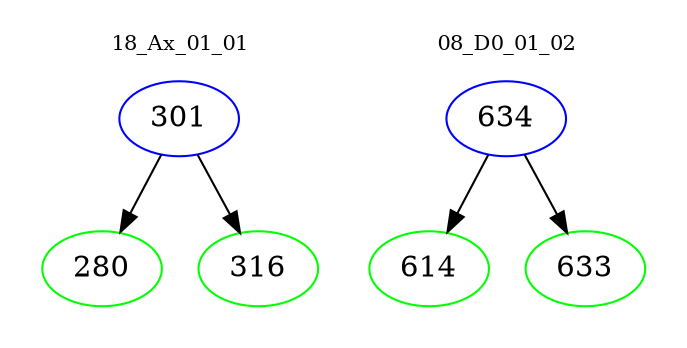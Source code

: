 digraph{
subgraph cluster_0 {
color = white
label = "18_Ax_01_01";
fontsize=10;
T0_301 [label="301", color="blue"]
T0_301 -> T0_280 [color="black"]
T0_280 [label="280", color="green"]
T0_301 -> T0_316 [color="black"]
T0_316 [label="316", color="green"]
}
subgraph cluster_1 {
color = white
label = "08_D0_01_02";
fontsize=10;
T1_634 [label="634", color="blue"]
T1_634 -> T1_614 [color="black"]
T1_614 [label="614", color="green"]
T1_634 -> T1_633 [color="black"]
T1_633 [label="633", color="green"]
}
}
